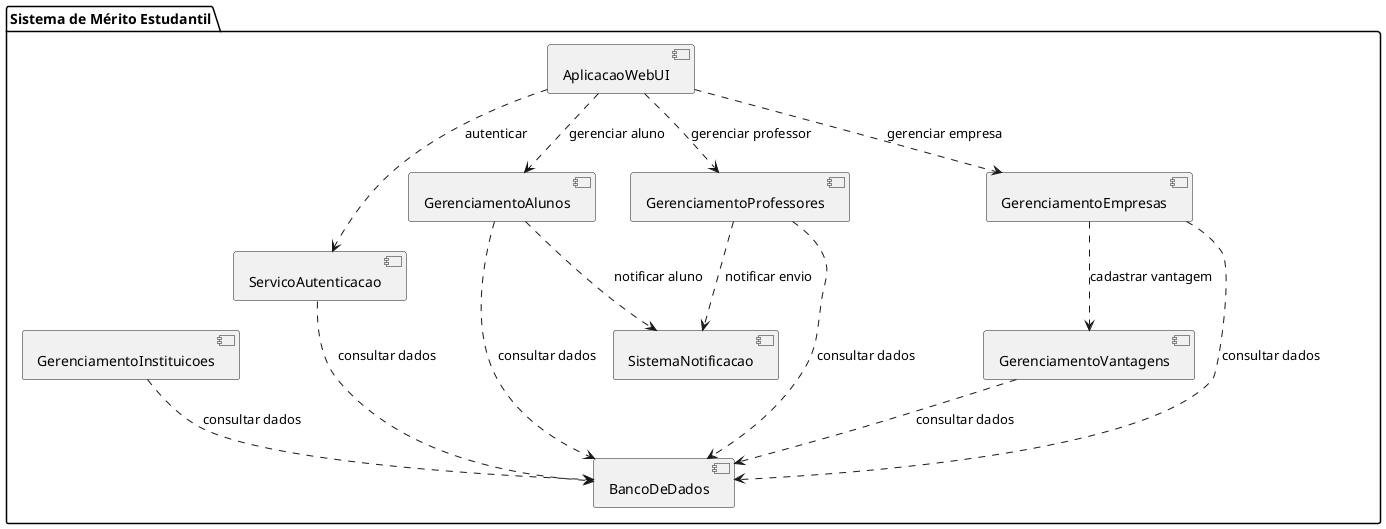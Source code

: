 @startuml

package "Sistema de Mérito Estudantil" {
  [AplicacaoWebUI] ..> [ServicoAutenticacao] : autenticar
  [AplicacaoWebUI] ..> [GerenciamentoAlunos] : gerenciar aluno
  [AplicacaoWebUI] ..> [GerenciamentoProfessores] : gerenciar professor
  [AplicacaoWebUI] ..> [GerenciamentoEmpresas] : gerenciar empresa
  
  [GerenciamentoAlunos] ..> [SistemaNotificacao] : notificar aluno
  [GerenciamentoProfessores] ..> [SistemaNotificacao] : notificar envio
  [GerenciamentoEmpresas] ..> [GerenciamentoVantagens] : cadastrar vantagem
  
  [ServicoAutenticacao] ..> [BancoDeDados] : consultar dados
  [GerenciamentoAlunos] ..> [BancoDeDados] : consultar dados
  [GerenciamentoProfessores] ..> [BancoDeDados] : consultar dados
  [GerenciamentoEmpresas] ..> [BancoDeDados] : consultar dados
  [GerenciamentoInstituicoes] ..> [BancoDeDados] : consultar dados
  [GerenciamentoVantagens] ..> [BancoDeDados] : consultar dados
}

component AplicacaoWebUI {
}

component ServicoAutenticacao {
}

component GerenciamentoAlunos {
}

component GerenciamentoProfessores {
}

component GerenciamentoEmpresas {
}

component GerenciamentoInstituicoes {
}

component GerenciamentoVantagens {
}

component SistemaNotificacao {
}

component BancoDeDados {
}

@enduml
